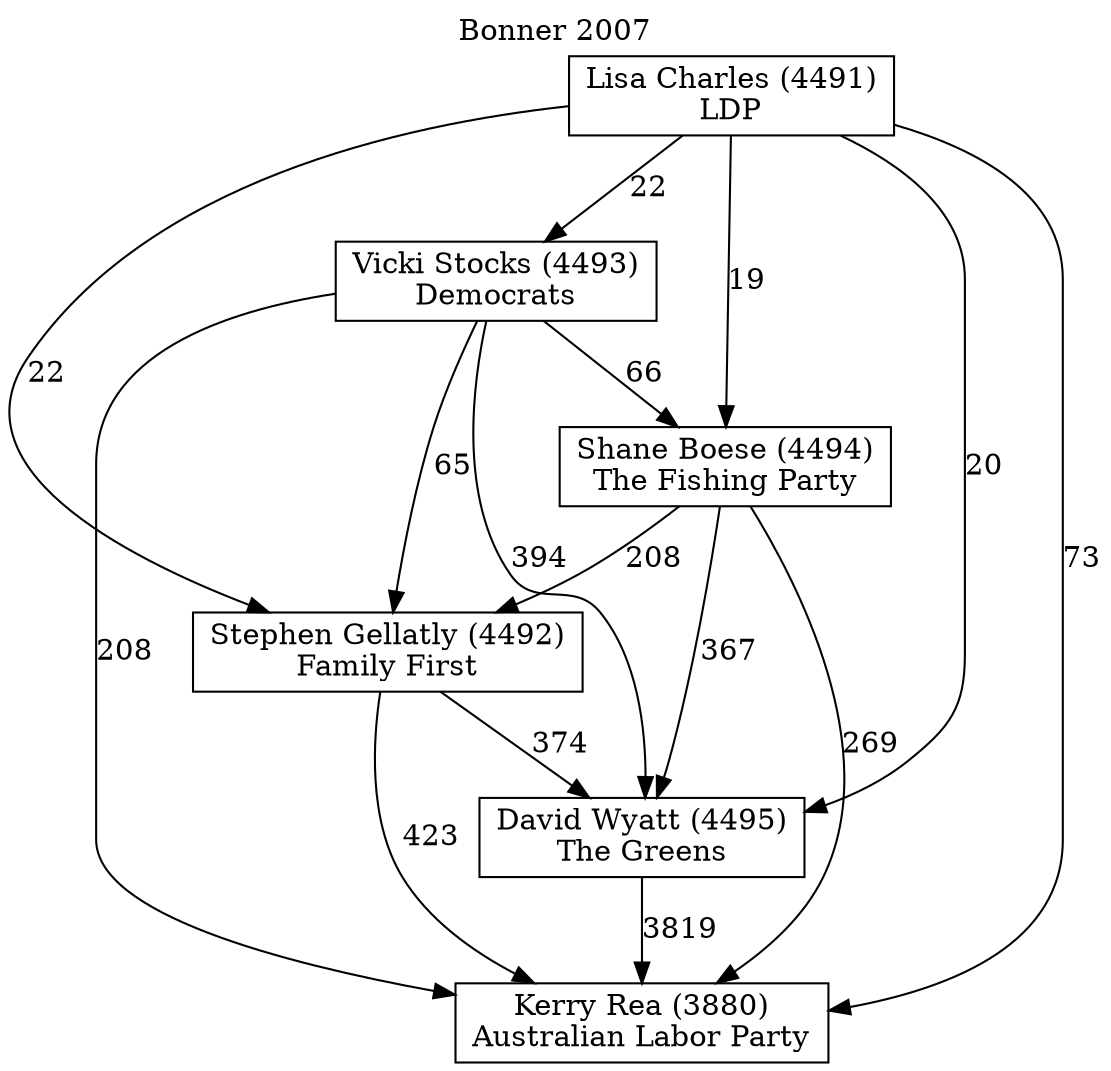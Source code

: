 // House preference flow
digraph "Kerry Rea (3880)_Bonner_2007" {
	graph [label="Bonner 2007" labelloc=t mclimit=10]
	node [shape=box]
	"David Wyatt (4495)" [label="David Wyatt (4495)
The Greens"]
	"Kerry Rea (3880)" [label="Kerry Rea (3880)
Australian Labor Party"]
	"Lisa Charles (4491)" [label="Lisa Charles (4491)
LDP"]
	"Shane Boese (4494)" [label="Shane Boese (4494)
The Fishing Party"]
	"Stephen Gellatly (4492)" [label="Stephen Gellatly (4492)
Family First"]
	"Vicki Stocks (4493)" [label="Vicki Stocks (4493)
Democrats"]
	"David Wyatt (4495)" -> "Kerry Rea (3880)" [label=3819]
	"Lisa Charles (4491)" -> "David Wyatt (4495)" [label=20]
	"Lisa Charles (4491)" -> "Kerry Rea (3880)" [label=73]
	"Lisa Charles (4491)" -> "Shane Boese (4494)" [label=19]
	"Lisa Charles (4491)" -> "Stephen Gellatly (4492)" [label=22]
	"Lisa Charles (4491)" -> "Vicki Stocks (4493)" [label=22]
	"Shane Boese (4494)" -> "David Wyatt (4495)" [label=367]
	"Shane Boese (4494)" -> "Kerry Rea (3880)" [label=269]
	"Shane Boese (4494)" -> "Stephen Gellatly (4492)" [label=208]
	"Stephen Gellatly (4492)" -> "David Wyatt (4495)" [label=374]
	"Stephen Gellatly (4492)" -> "Kerry Rea (3880)" [label=423]
	"Vicki Stocks (4493)" -> "David Wyatt (4495)" [label=394]
	"Vicki Stocks (4493)" -> "Kerry Rea (3880)" [label=208]
	"Vicki Stocks (4493)" -> "Shane Boese (4494)" [label=66]
	"Vicki Stocks (4493)" -> "Stephen Gellatly (4492)" [label=65]
}
